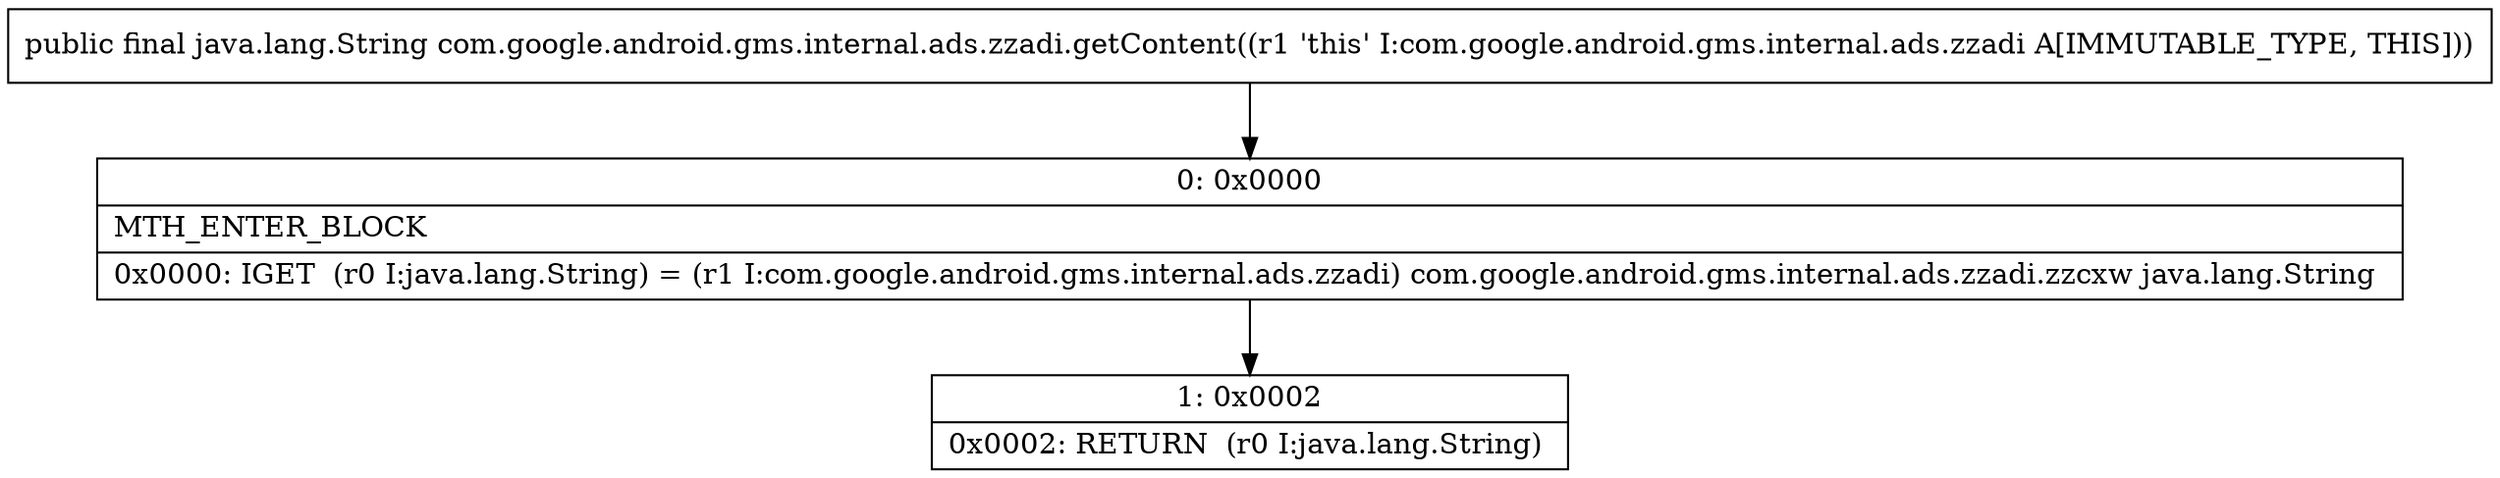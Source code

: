 digraph "CFG forcom.google.android.gms.internal.ads.zzadi.getContent()Ljava\/lang\/String;" {
Node_0 [shape=record,label="{0\:\ 0x0000|MTH_ENTER_BLOCK\l|0x0000: IGET  (r0 I:java.lang.String) = (r1 I:com.google.android.gms.internal.ads.zzadi) com.google.android.gms.internal.ads.zzadi.zzcxw java.lang.String \l}"];
Node_1 [shape=record,label="{1\:\ 0x0002|0x0002: RETURN  (r0 I:java.lang.String) \l}"];
MethodNode[shape=record,label="{public final java.lang.String com.google.android.gms.internal.ads.zzadi.getContent((r1 'this' I:com.google.android.gms.internal.ads.zzadi A[IMMUTABLE_TYPE, THIS])) }"];
MethodNode -> Node_0;
Node_0 -> Node_1;
}

